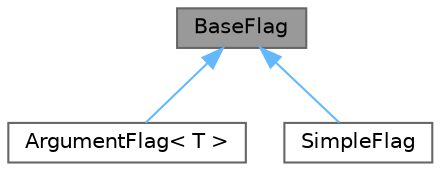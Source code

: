 digraph "BaseFlag"
{
 // LATEX_PDF_SIZE
  bgcolor="transparent";
  edge [fontname=Helvetica,fontsize=10,labelfontname=Helvetica,labelfontsize=10];
  node [fontname=Helvetica,fontsize=10,shape=box,height=0.2,width=0.4];
  Node1 [label="BaseFlag",height=0.2,width=0.4,color="gray40", fillcolor="grey60", style="filled", fontcolor="black",tooltip="Abstract base class for command-line flags."];
  Node1 -> Node2 [dir="back",color="steelblue1",style="solid"];
  Node2 [label="ArgumentFlag\< T \>",height=0.2,width=0.4,color="gray40", fillcolor="white", style="filled",URL="$classArgumentFlag.html",tooltip="Derived class of BaseFlag. Defines a flag that takes a fundamental type as an argument."];
  Node1 -> Node3 [dir="back",color="steelblue1",style="solid"];
  Node3 [label="SimpleFlag",height=0.2,width=0.4,color="gray40", fillcolor="white", style="filled",URL="$classSimpleFlag.html",tooltip="Derived class of BaseFlag. Defines boolean flags."];
}
